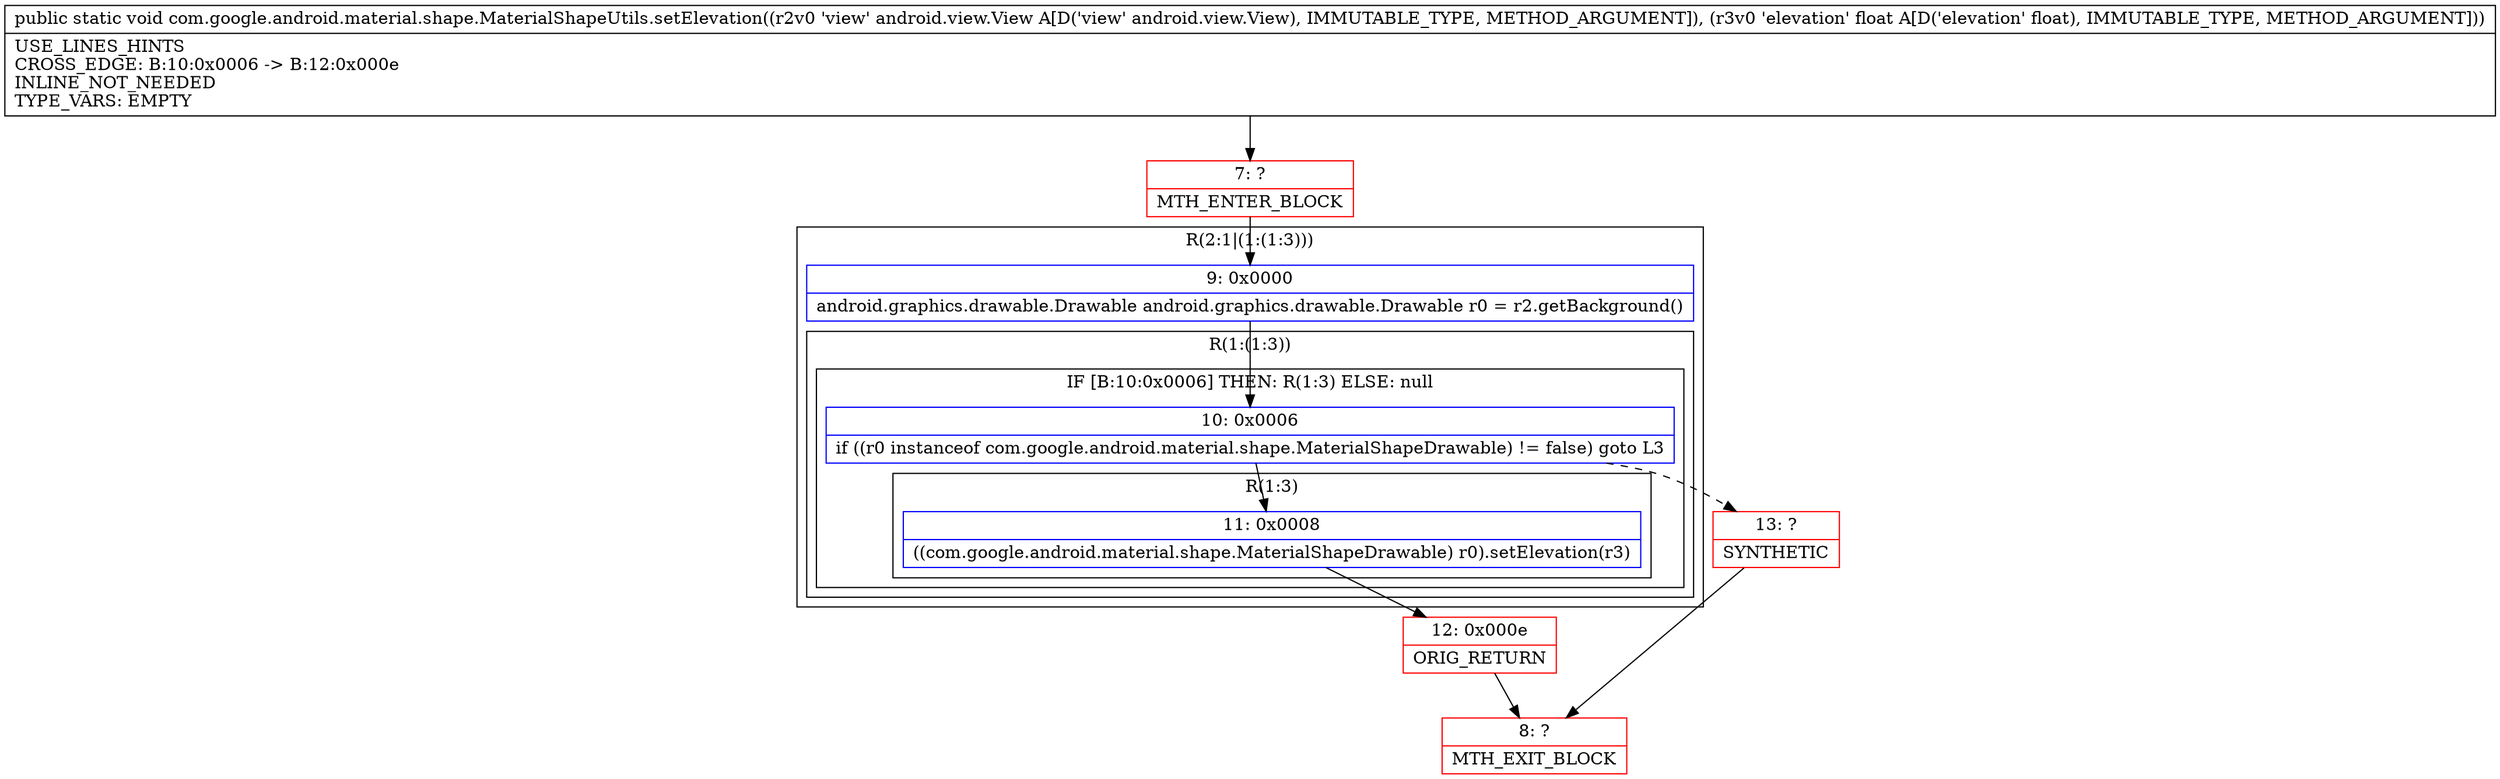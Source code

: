 digraph "CFG forcom.google.android.material.shape.MaterialShapeUtils.setElevation(Landroid\/view\/View;F)V" {
subgraph cluster_Region_35129134 {
label = "R(2:1|(1:(1:3)))";
node [shape=record,color=blue];
Node_9 [shape=record,label="{9\:\ 0x0000|android.graphics.drawable.Drawable android.graphics.drawable.Drawable r0 = r2.getBackground()\l}"];
subgraph cluster_Region_146637745 {
label = "R(1:(1:3))";
node [shape=record,color=blue];
subgraph cluster_IfRegion_2073904738 {
label = "IF [B:10:0x0006] THEN: R(1:3) ELSE: null";
node [shape=record,color=blue];
Node_10 [shape=record,label="{10\:\ 0x0006|if ((r0 instanceof com.google.android.material.shape.MaterialShapeDrawable) != false) goto L3\l}"];
subgraph cluster_Region_787409403 {
label = "R(1:3)";
node [shape=record,color=blue];
Node_11 [shape=record,label="{11\:\ 0x0008|((com.google.android.material.shape.MaterialShapeDrawable) r0).setElevation(r3)\l}"];
}
}
}
}
Node_7 [shape=record,color=red,label="{7\:\ ?|MTH_ENTER_BLOCK\l}"];
Node_12 [shape=record,color=red,label="{12\:\ 0x000e|ORIG_RETURN\l}"];
Node_8 [shape=record,color=red,label="{8\:\ ?|MTH_EXIT_BLOCK\l}"];
Node_13 [shape=record,color=red,label="{13\:\ ?|SYNTHETIC\l}"];
MethodNode[shape=record,label="{public static void com.google.android.material.shape.MaterialShapeUtils.setElevation((r2v0 'view' android.view.View A[D('view' android.view.View), IMMUTABLE_TYPE, METHOD_ARGUMENT]), (r3v0 'elevation' float A[D('elevation' float), IMMUTABLE_TYPE, METHOD_ARGUMENT]))  | USE_LINES_HINTS\lCROSS_EDGE: B:10:0x0006 \-\> B:12:0x000e\lINLINE_NOT_NEEDED\lTYPE_VARS: EMPTY\l}"];
MethodNode -> Node_7;Node_9 -> Node_10;
Node_10 -> Node_11;
Node_10 -> Node_13[style=dashed];
Node_11 -> Node_12;
Node_7 -> Node_9;
Node_12 -> Node_8;
Node_13 -> Node_8;
}

